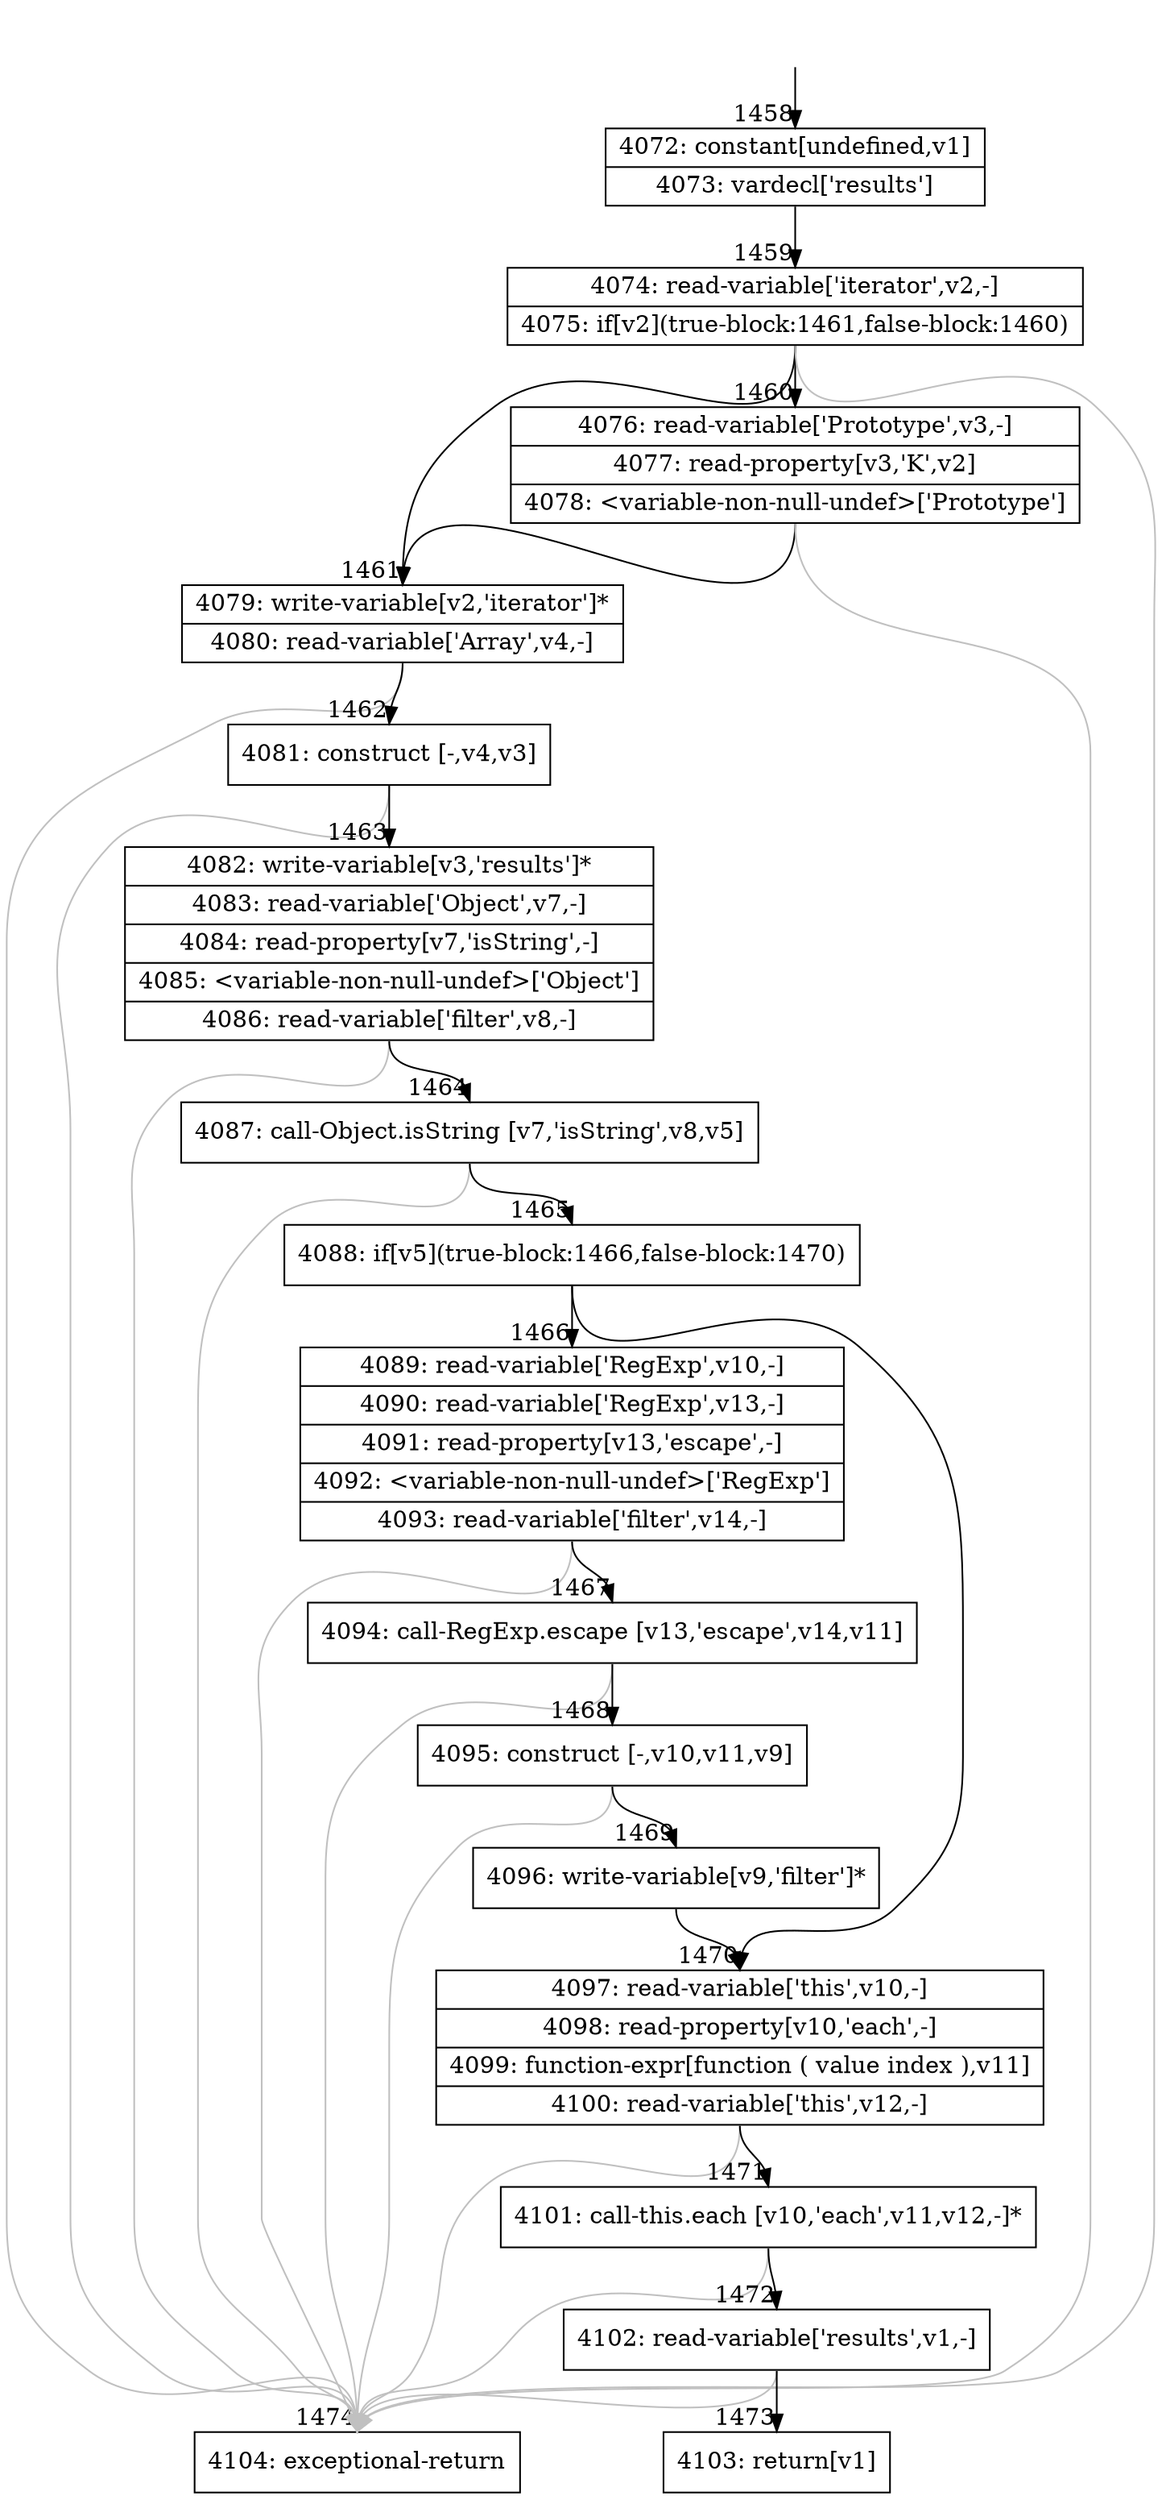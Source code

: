 digraph {
rankdir="TD"
BB_entry124[shape=none,label=""];
BB_entry124 -> BB1458 [tailport=s, headport=n, headlabel="    1458"]
BB1458 [shape=record label="{4072: constant[undefined,v1]|4073: vardecl['results']}" ] 
BB1458 -> BB1459 [tailport=s, headport=n, headlabel="      1459"]
BB1459 [shape=record label="{4074: read-variable['iterator',v2,-]|4075: if[v2](true-block:1461,false-block:1460)}" ] 
BB1459 -> BB1461 [tailport=s, headport=n, headlabel="      1461"]
BB1459 -> BB1460 [tailport=s, headport=n, headlabel="      1460"]
BB1459 -> BB1474 [tailport=s, headport=n, color=gray, headlabel="      1474"]
BB1460 [shape=record label="{4076: read-variable['Prototype',v3,-]|4077: read-property[v3,'K',v2]|4078: \<variable-non-null-undef\>['Prototype']}" ] 
BB1460 -> BB1461 [tailport=s, headport=n]
BB1460 -> BB1474 [tailport=s, headport=n, color=gray]
BB1461 [shape=record label="{4079: write-variable[v2,'iterator']*|4080: read-variable['Array',v4,-]}" ] 
BB1461 -> BB1462 [tailport=s, headport=n, headlabel="      1462"]
BB1461 -> BB1474 [tailport=s, headport=n, color=gray]
BB1462 [shape=record label="{4081: construct [-,v4,v3]}" ] 
BB1462 -> BB1463 [tailport=s, headport=n, headlabel="      1463"]
BB1462 -> BB1474 [tailport=s, headport=n, color=gray]
BB1463 [shape=record label="{4082: write-variable[v3,'results']*|4083: read-variable['Object',v7,-]|4084: read-property[v7,'isString',-]|4085: \<variable-non-null-undef\>['Object']|4086: read-variable['filter',v8,-]}" ] 
BB1463 -> BB1464 [tailport=s, headport=n, headlabel="      1464"]
BB1463 -> BB1474 [tailport=s, headport=n, color=gray]
BB1464 [shape=record label="{4087: call-Object.isString [v7,'isString',v8,v5]}" ] 
BB1464 -> BB1465 [tailport=s, headport=n, headlabel="      1465"]
BB1464 -> BB1474 [tailport=s, headport=n, color=gray]
BB1465 [shape=record label="{4088: if[v5](true-block:1466,false-block:1470)}" ] 
BB1465 -> BB1466 [tailport=s, headport=n, headlabel="      1466"]
BB1465 -> BB1470 [tailport=s, headport=n, headlabel="      1470"]
BB1466 [shape=record label="{4089: read-variable['RegExp',v10,-]|4090: read-variable['RegExp',v13,-]|4091: read-property[v13,'escape',-]|4092: \<variable-non-null-undef\>['RegExp']|4093: read-variable['filter',v14,-]}" ] 
BB1466 -> BB1467 [tailport=s, headport=n, headlabel="      1467"]
BB1466 -> BB1474 [tailport=s, headport=n, color=gray]
BB1467 [shape=record label="{4094: call-RegExp.escape [v13,'escape',v14,v11]}" ] 
BB1467 -> BB1468 [tailport=s, headport=n, headlabel="      1468"]
BB1467 -> BB1474 [tailport=s, headport=n, color=gray]
BB1468 [shape=record label="{4095: construct [-,v10,v11,v9]}" ] 
BB1468 -> BB1469 [tailport=s, headport=n, headlabel="      1469"]
BB1468 -> BB1474 [tailport=s, headport=n, color=gray]
BB1469 [shape=record label="{4096: write-variable[v9,'filter']*}" ] 
BB1469 -> BB1470 [tailport=s, headport=n]
BB1470 [shape=record label="{4097: read-variable['this',v10,-]|4098: read-property[v10,'each',-]|4099: function-expr[function ( value index ),v11]|4100: read-variable['this',v12,-]}" ] 
BB1470 -> BB1471 [tailport=s, headport=n, headlabel="      1471"]
BB1470 -> BB1474 [tailport=s, headport=n, color=gray]
BB1471 [shape=record label="{4101: call-this.each [v10,'each',v11,v12,-]*}" ] 
BB1471 -> BB1472 [tailport=s, headport=n, headlabel="      1472"]
BB1471 -> BB1474 [tailport=s, headport=n, color=gray]
BB1472 [shape=record label="{4102: read-variable['results',v1,-]}" ] 
BB1472 -> BB1473 [tailport=s, headport=n, headlabel="      1473"]
BB1472 -> BB1474 [tailport=s, headport=n, color=gray]
BB1473 [shape=record label="{4103: return[v1]}" ] 
BB1474 [shape=record label="{4104: exceptional-return}" ] 
//#$~ 934
}
